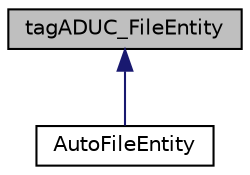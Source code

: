 digraph "tagADUC_FileEntity"
{
 // LATEX_PDF_SIZE
  edge [fontname="Helvetica",fontsize="10",labelfontname="Helvetica",labelfontsize="10"];
  node [fontname="Helvetica",fontsize="10",shape=record];
  Node1 [label="tagADUC_FileEntity",height=0.2,width=0.4,color="black", fillcolor="grey75", style="filled", fontcolor="black",tooltip="Describes a specific file to download."];
  Node1 -> Node2 [dir="back",color="midnightblue",fontsize="10",style="solid",fontname="Helvetica"];
  Node2 [label="AutoFileEntity",height=0.2,width=0.4,color="black", fillcolor="white", style="filled",URL="$structAutoFileEntity.html",tooltip=" "];
}
